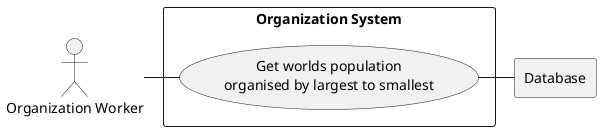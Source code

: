 @startuml

actor OW as "Organization Worker"

rectangle Database

rectangle "Organization System" {
    usecase UC1 as "Get worlds population
    organised by largest to smallest"

    OW - UC1
    UC1 - Database
}

@enduml